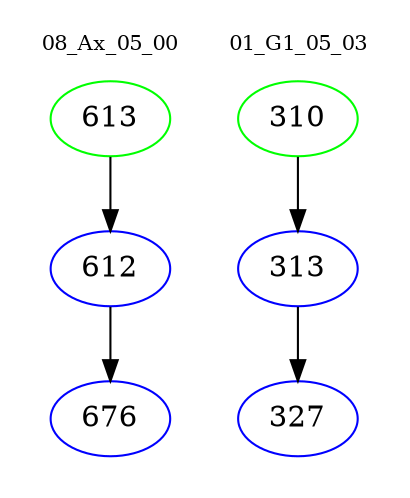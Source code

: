 digraph{
subgraph cluster_0 {
color = white
label = "08_Ax_05_00";
fontsize=10;
T0_613 [label="613", color="green"]
T0_613 -> T0_612 [color="black"]
T0_612 [label="612", color="blue"]
T0_612 -> T0_676 [color="black"]
T0_676 [label="676", color="blue"]
}
subgraph cluster_1 {
color = white
label = "01_G1_05_03";
fontsize=10;
T1_310 [label="310", color="green"]
T1_310 -> T1_313 [color="black"]
T1_313 [label="313", color="blue"]
T1_313 -> T1_327 [color="black"]
T1_327 [label="327", color="blue"]
}
}
